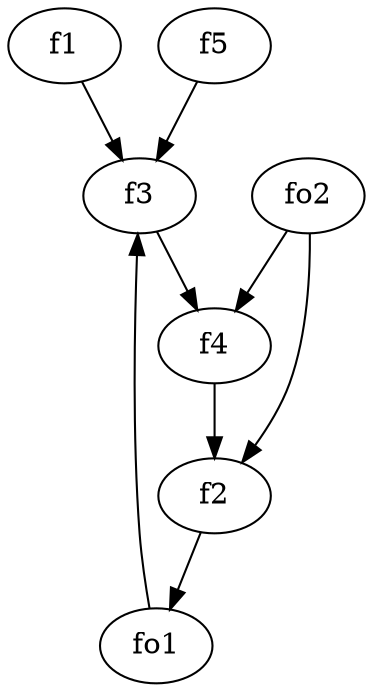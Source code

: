 strict digraph  {
f1;
f2;
f3;
f4;
f5;
fo1;
fo2;
f1 -> f3  [weight=2];
f2 -> fo1  [weight=2];
f3 -> f4  [weight=2];
f4 -> f2  [weight=2];
f5 -> f3  [weight=2];
fo1 -> f3  [weight=2];
fo2 -> f4  [weight=2];
fo2 -> f2  [weight=2];
}
